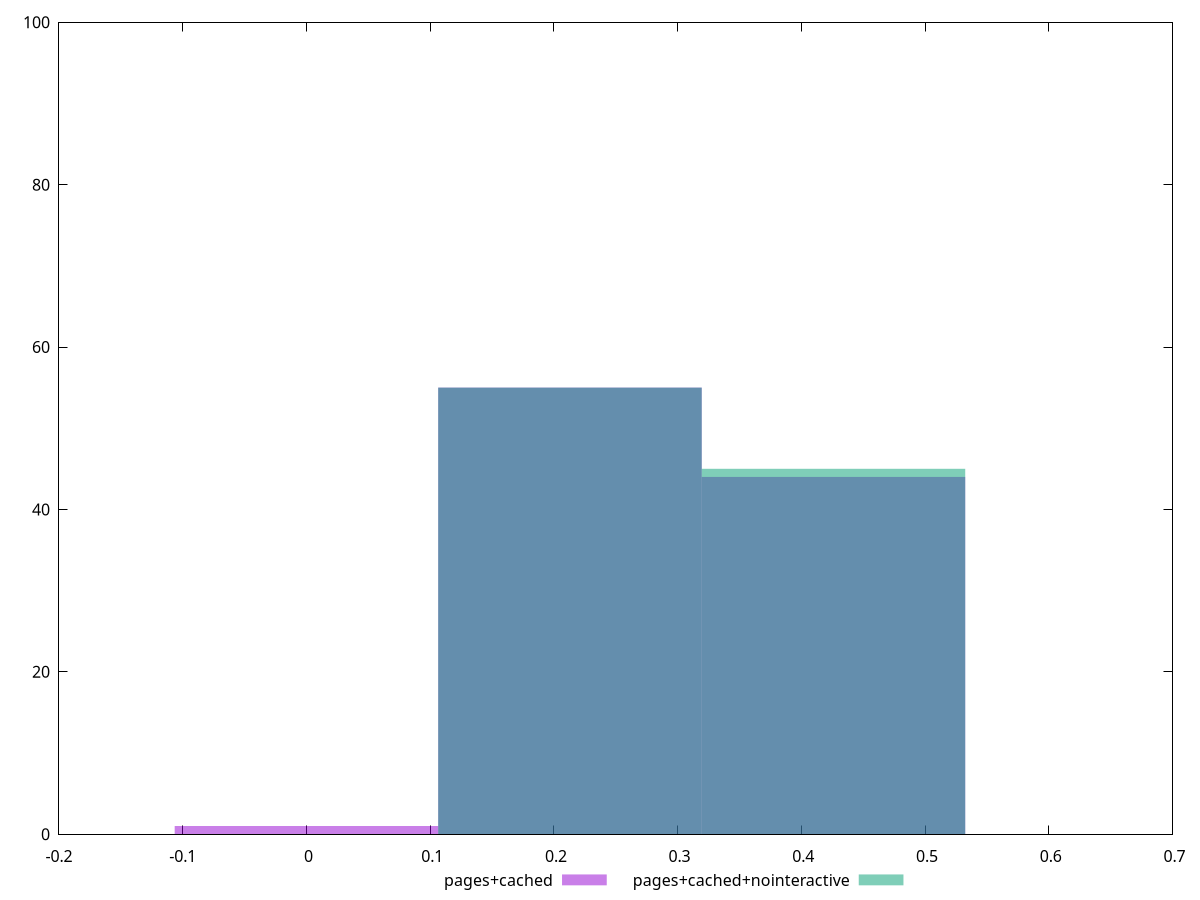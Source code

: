 reset
set terminal svg size 640, 500 enhanced background rgb 'white'
set output "report_00007_2020-12-11T15:55:29.892Z/cumulative-layout-shift/comparison/histogram/2_vs_3.svg"

$pagesCached <<EOF
0.2129898484387515 55
0.425979696877503 44
0 1
EOF

$pagesCachedNointeractive <<EOF
0.2129898484387515 55
0.425979696877503 45
EOF

set key outside below
set boxwidth 0.2129898484387515
set yrange [0:100]
set style fill transparent solid 0.5 noborder

plot \
  $pagesCached title "pages+cached" with boxes, \
  $pagesCachedNointeractive title "pages+cached+nointeractive" with boxes, \


reset